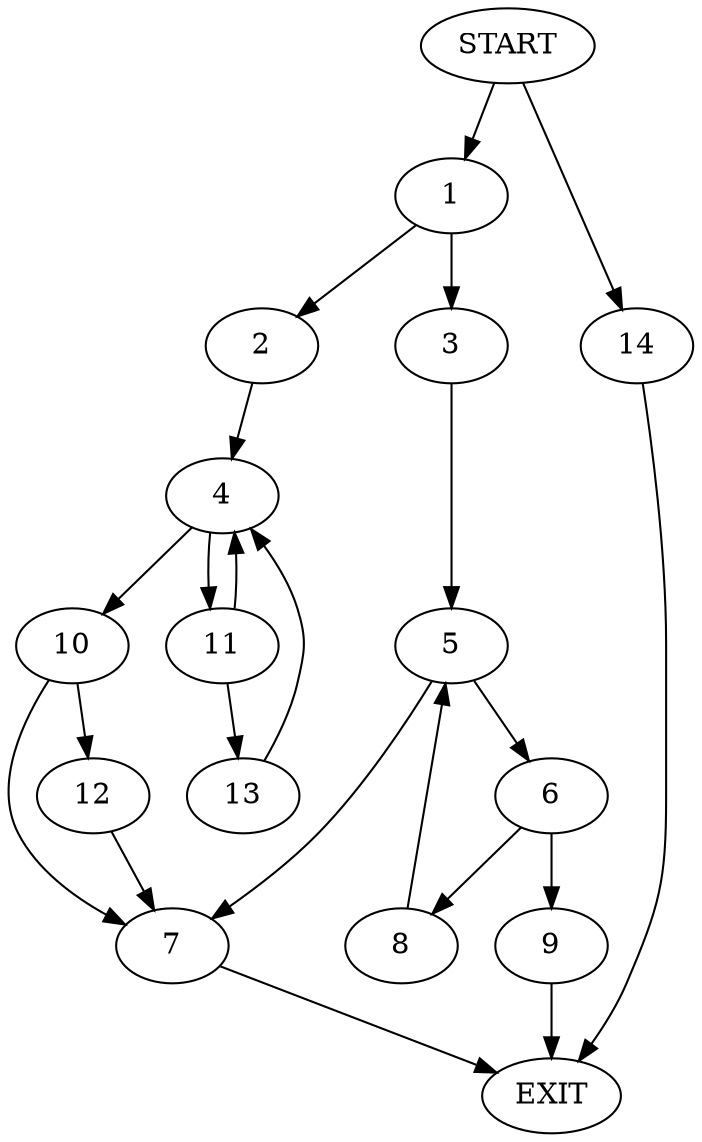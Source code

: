 digraph {
0 [label="START"]
15 [label="EXIT"]
0 -> 1
1 -> 2
1 -> 3
2 -> 4
3 -> 5
5 -> 6
5 -> 7
6 -> 8
6 -> 9
7 -> 15
8 -> 5
9 -> 15
4 -> 10
4 -> 11
10 -> 12
10 -> 7
11 -> 4
11 -> 13
13 -> 4
12 -> 7
0 -> 14
14 -> 15
}
